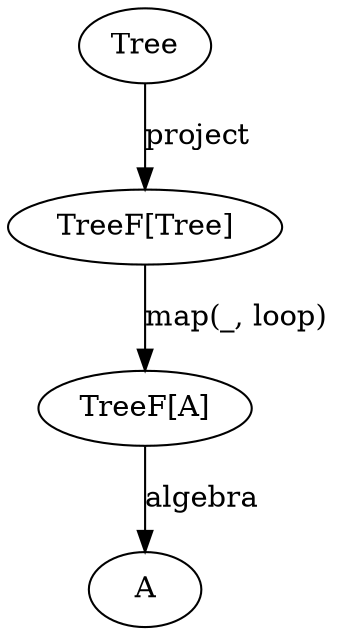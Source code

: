  digraph {
    B[label=Tree class="disabled"]
    ListFList[label="TreeF[Tree]"]
    ListFA[label="TreeF[A]"]
    A[class="disabled"]

    B         -> ListFList [label=project class="disabled"]
    ListFList -> ListFA[label="map(_, loop)" class="disabled"]
    ListFA    -> A [label=algebra class="disabled"]
}
